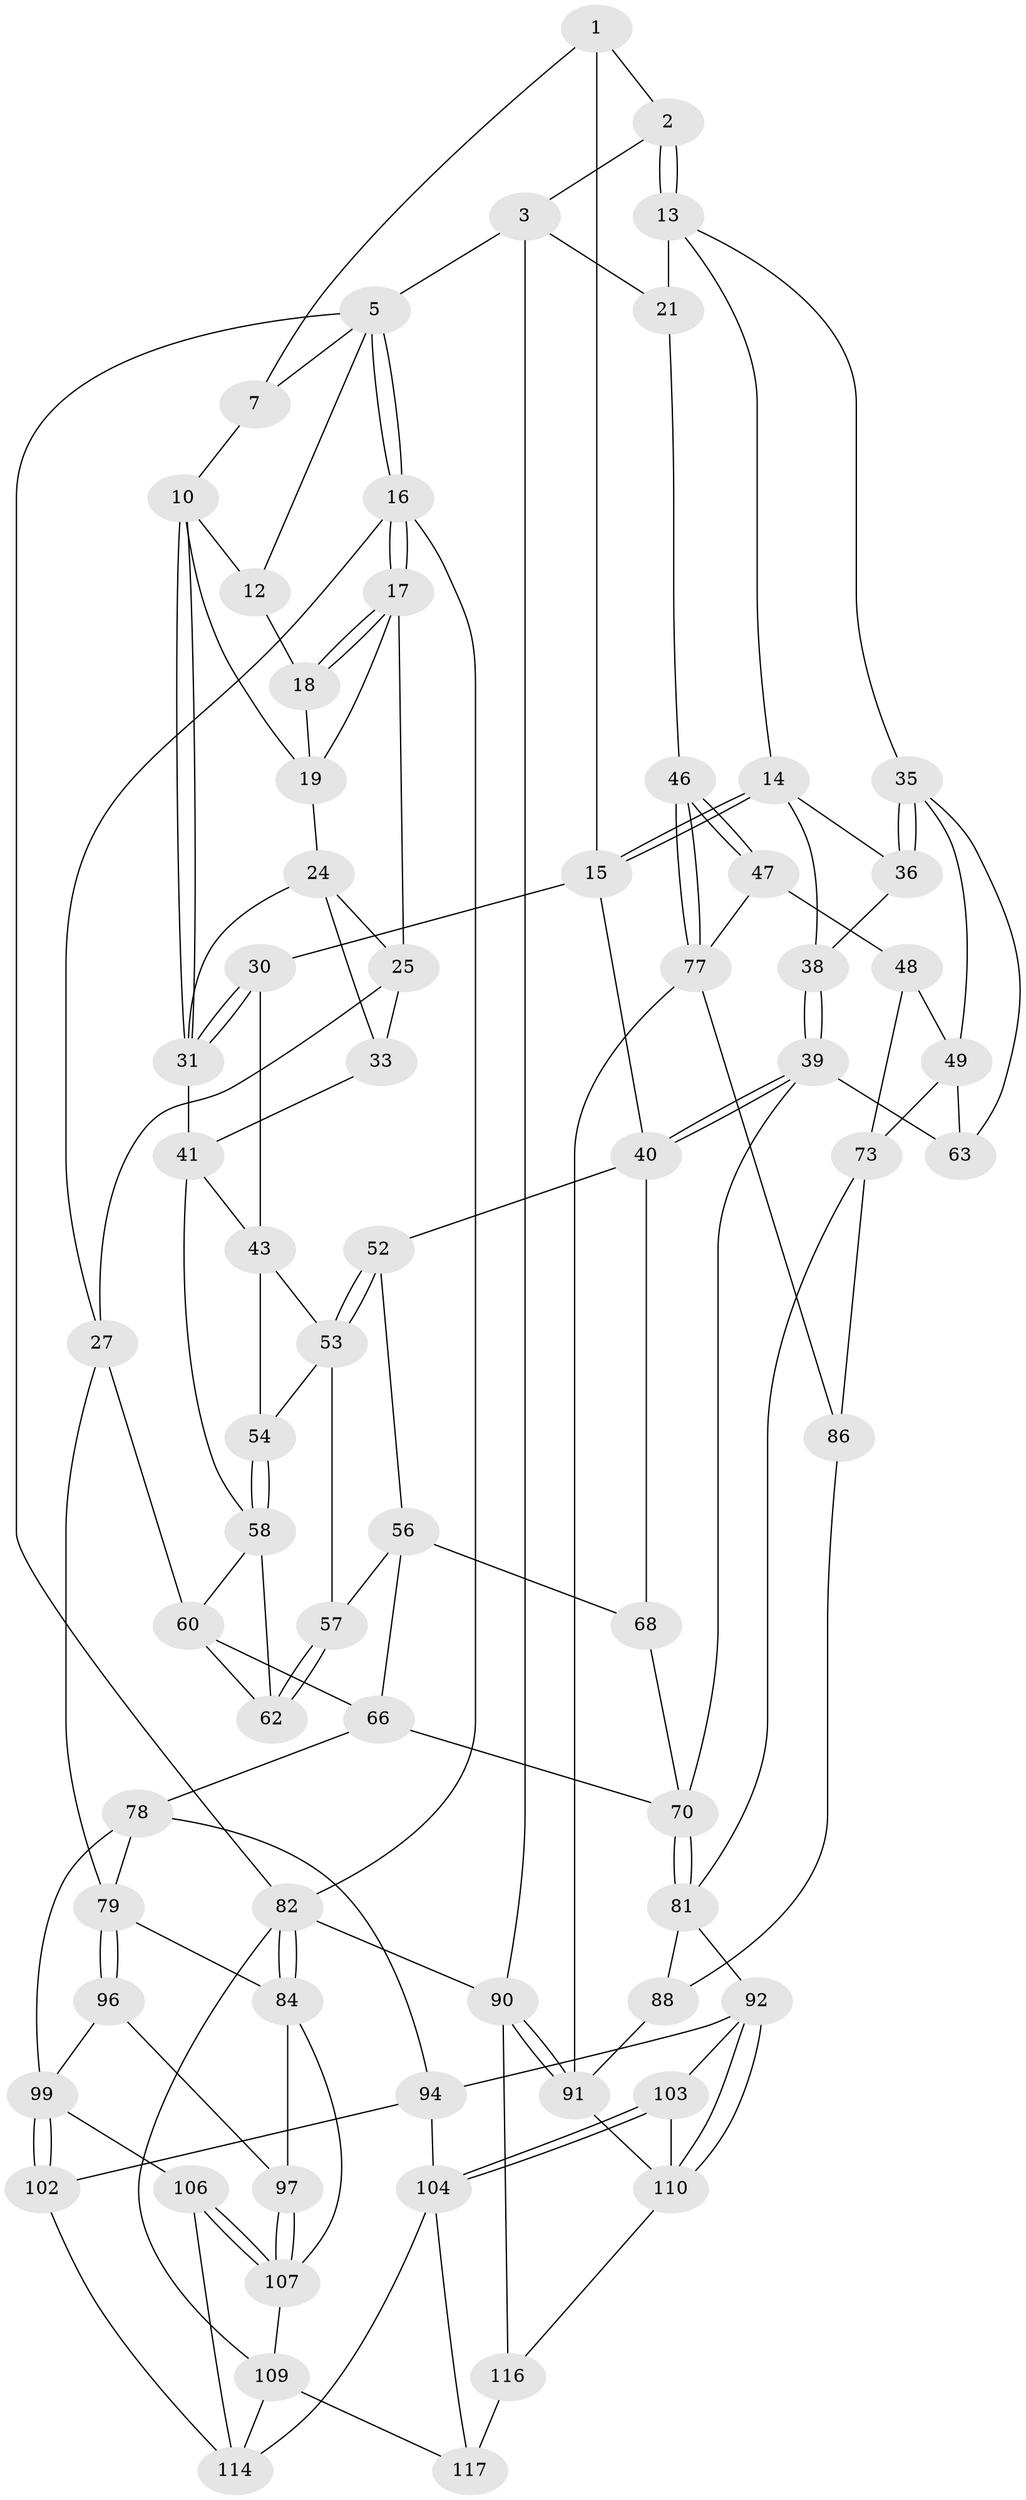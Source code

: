 // original degree distribution, {3: 0.016666666666666666, 4: 0.26666666666666666, 6: 0.25, 5: 0.4666666666666667}
// Generated by graph-tools (version 1.1) at 2025/42/03/06/25 10:42:33]
// undirected, 70 vertices, 151 edges
graph export_dot {
graph [start="1"]
  node [color=gray90,style=filled];
  1 [pos="+0.613545912736846+0",super="+8"];
  2 [pos="+0.6796955653971973+0"];
  3 [pos="+1+0",super="+4"];
  5 [pos="+0+0",super="+6"];
  7 [pos="+0.3360461022036589+0",super="+9"];
  10 [pos="+0.34377643297278065+0.1992718832009518",super="+11"];
  12 [pos="+0.21685154348400282+0"];
  13 [pos="+0.7271079382658756+0.08596699315191583",super="+22"];
  14 [pos="+0.5981860955190718+0.19114622094809516",super="+37"];
  15 [pos="+0.5648606495706888+0.20422136045378253",super="+29"];
  16 [pos="+0+0.08033460660977737",super="+28"];
  17 [pos="+0.05270603343526226+0.13998434515582853",super="+23"];
  18 [pos="+0.19745728362192727+0"];
  19 [pos="+0.20491282500933983+0.14994411102692162",super="+20"];
  21 [pos="+0.8628514125524357+0.20558728271786672",super="+45"];
  24 [pos="+0.1867444558271194+0.1812054019262719",super="+32"];
  25 [pos="+0.08589209651986957+0.17329306070558306",super="+26"];
  27 [pos="+0+0.3230563343863396",super="+61"];
  30 [pos="+0.42144498779624007+0.2948196242453479"];
  31 [pos="+0.3439794257922176+0.20202480949294313",super="+34"];
  33 [pos="+0.11924625549098802+0.3109606619330329"];
  35 [pos="+0.8291432348111201+0.310207955595097",super="+50"];
  36 [pos="+0.8129059509035952+0.31185579805075064"];
  38 [pos="+0.6474431476639434+0.36179777667659974"];
  39 [pos="+0.5868874037054855+0.4091338233723454",super="+64"];
  40 [pos="+0.5762054792856602+0.39974847069867137",super="+51"];
  41 [pos="+0.26607069647634063+0.3281696529717615",super="+42"];
  43 [pos="+0.41829410665863265+0.3002684436614864",super="+44"];
  46 [pos="+1+0.4609981212790428"];
  47 [pos="+0.9699258890240864+0.4382835253530492",super="+75"];
  48 [pos="+0.9045786192024563+0.4168700813436304",super="+72"];
  49 [pos="+0.8860878370312806+0.4022047064207109",super="+69"];
  52 [pos="+0.45212531183961546+0.43084274325438154"];
  53 [pos="+0.41419105716034316+0.32021553663941127",super="+55"];
  54 [pos="+0.3019672152400989+0.3758751145684348"];
  56 [pos="+0.4040314472400553+0.4334436102330862",super="+65"];
  57 [pos="+0.36693559290846706+0.4186211371903461"];
  58 [pos="+0.3048143420407187+0.3873302046809906",super="+59"];
  60 [pos="+0.17399425176437203+0.5182725919676462",super="+67"];
  62 [pos="+0.3438039334428008+0.4274392446672813"];
  63 [pos="+0.7269258287195741+0.4678643423876608"];
  66 [pos="+0.35823024878071874+0.5250976893931985",super="+76"];
  68 [pos="+0.44968007156730433+0.5068886555470319"];
  70 [pos="+0.6006227380551719+0.5369415102378652",super="+71"];
  73 [pos="+0.8532874960084199+0.6060970746765411",super="+74"];
  77 [pos="+1+0.6262147095449305",super="+85"];
  78 [pos="+0.42130048096149336+0.6478012347230299",super="+95"];
  79 [pos="+0.24508580263196864+0.6534414086431487",super="+80"];
  81 [pos="+0.6882799328315713+0.6692520318392067",super="+89"];
  82 [pos="+0+0.6220773459929543",super="+83"];
  84 [pos="+0+0.6416523945126816",super="+98"];
  86 [pos="+1+0.8112237615969264",super="+87"];
  88 [pos="+0.7070886307457976+0.7663261833983377",super="+111"];
  90 [pos="+1+1"];
  91 [pos="+1+1",super="+112"];
  92 [pos="+0.6231486441134609+0.7605828455834942",super="+93"];
  94 [pos="+0.48367570788848147+0.7162201366085814",super="+101"];
  96 [pos="+0.23809007471574387+0.7547603922735611"];
  97 [pos="+0.14890090651556187+0.7815356643325347"];
  99 [pos="+0.34450910301566734+0.8356196694975365",super="+100"];
  102 [pos="+0.3478580396153952+0.8520303076910547"];
  103 [pos="+0.5046943970040848+0.9021592607984561"];
  104 [pos="+0.5043676036223331+0.9023860767319208",super="+105"];
  106 [pos="+0.16797481097581649+0.9330678062855704"];
  107 [pos="+0.1459588296527452+0.9438850411461127",super="+108"];
  109 [pos="+0+1",super="+119"];
  110 [pos="+0.5657494771019267+0.8748710789139315",super="+113"];
  114 [pos="+0.2941757267425813+0.9028429089041418",super="+115"];
  116 [pos="+0.6874197756736629+1",super="+120"];
  117 [pos="+0.5150587325556473+0.9204919924535114",super="+118"];
  1 -- 2;
  1 -- 15;
  1 -- 7;
  2 -- 3;
  2 -- 13;
  2 -- 13;
  3 -- 21 [weight=2];
  3 -- 5;
  3 -- 90;
  5 -- 16;
  5 -- 16;
  5 -- 12;
  5 -- 7;
  5 -- 82;
  7 -- 10;
  10 -- 31;
  10 -- 31;
  10 -- 19;
  10 -- 12;
  12 -- 18;
  13 -- 14;
  13 -- 21;
  13 -- 35;
  14 -- 15;
  14 -- 15;
  14 -- 38;
  14 -- 36;
  15 -- 40;
  15 -- 30;
  16 -- 17;
  16 -- 17;
  16 -- 82;
  16 -- 27;
  17 -- 18;
  17 -- 18;
  17 -- 25;
  17 -- 19;
  18 -- 19;
  19 -- 24;
  21 -- 46;
  24 -- 25;
  24 -- 33;
  24 -- 31;
  25 -- 27;
  25 -- 33;
  27 -- 60;
  27 -- 79;
  30 -- 31;
  30 -- 31;
  30 -- 43;
  31 -- 41;
  33 -- 41;
  35 -- 36;
  35 -- 36;
  35 -- 49;
  35 -- 63;
  36 -- 38;
  38 -- 39;
  38 -- 39;
  39 -- 40;
  39 -- 40;
  39 -- 63;
  39 -- 70;
  40 -- 52;
  40 -- 68;
  41 -- 43;
  41 -- 58;
  43 -- 53;
  43 -- 54;
  46 -- 47;
  46 -- 47;
  46 -- 77;
  46 -- 77;
  47 -- 48 [weight=2];
  47 -- 77;
  48 -- 49;
  48 -- 73;
  49 -- 73;
  49 -- 63;
  52 -- 53;
  52 -- 53;
  52 -- 56;
  53 -- 57;
  53 -- 54;
  54 -- 58;
  54 -- 58;
  56 -- 57;
  56 -- 66;
  56 -- 68;
  57 -- 62;
  57 -- 62;
  58 -- 62;
  58 -- 60;
  60 -- 66;
  60 -- 62;
  66 -- 78;
  66 -- 70;
  68 -- 70;
  70 -- 81;
  70 -- 81;
  73 -- 81;
  73 -- 86;
  77 -- 91;
  77 -- 86;
  78 -- 79;
  78 -- 94;
  78 -- 99;
  79 -- 96;
  79 -- 96;
  79 -- 84;
  81 -- 88;
  81 -- 92;
  82 -- 84;
  82 -- 84;
  82 -- 109;
  82 -- 90;
  84 -- 97;
  84 -- 107;
  86 -- 88 [weight=2];
  88 -- 91;
  90 -- 91;
  90 -- 91;
  90 -- 116;
  91 -- 110;
  92 -- 110;
  92 -- 110;
  92 -- 94;
  92 -- 103;
  94 -- 104;
  94 -- 102;
  96 -- 97;
  96 -- 99;
  97 -- 107;
  97 -- 107;
  99 -- 102;
  99 -- 102;
  99 -- 106;
  102 -- 114;
  103 -- 104;
  103 -- 104;
  103 -- 110;
  104 -- 117;
  104 -- 114;
  106 -- 107;
  106 -- 107;
  106 -- 114;
  107 -- 109;
  109 -- 117;
  109 -- 114;
  110 -- 116;
  116 -- 117 [weight=2];
}
